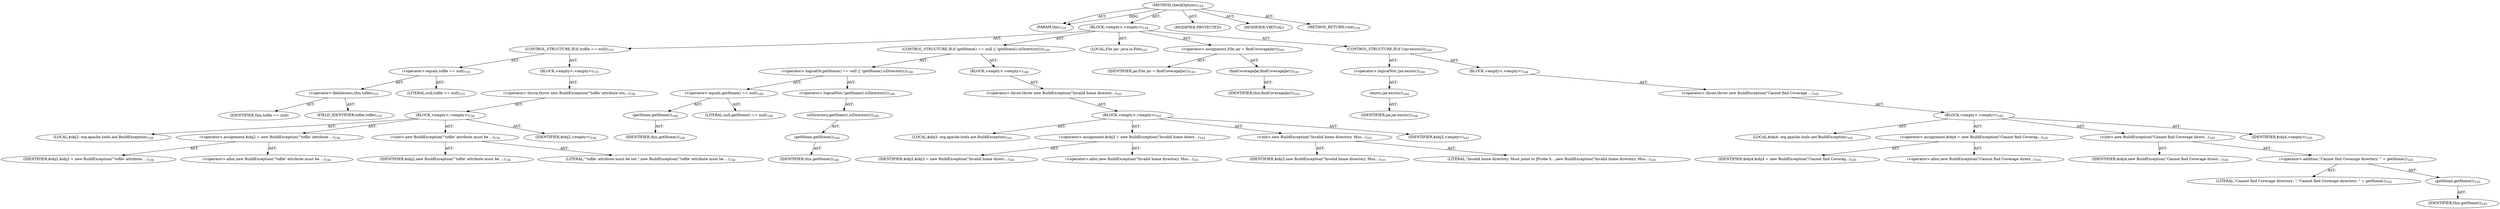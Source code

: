 digraph "checkOptions" {  
"111669149701" [label = <(METHOD,checkOptions)<SUB>154</SUB>> ]
"115964116995" [label = <(PARAM,this)<SUB>154</SUB>> ]
"25769803789" [label = <(BLOCK,&lt;empty&gt;,&lt;empty&gt;)<SUB>154</SUB>> ]
"47244640262" [label = <(CONTROL_STRUCTURE,IF,if (tofile == null))<SUB>155</SUB>> ]
"30064771134" [label = <(&lt;operator&gt;.equals,tofile == null)<SUB>155</SUB>> ]
"30064771135" [label = <(&lt;operator&gt;.fieldAccess,this.tofile)<SUB>155</SUB>> ]
"68719476796" [label = <(IDENTIFIER,this,tofile == null)> ]
"55834574859" [label = <(FIELD_IDENTIFIER,tofile,tofile)<SUB>155</SUB>> ]
"90194313222" [label = <(LITERAL,null,tofile == null)<SUB>155</SUB>> ]
"25769803790" [label = <(BLOCK,&lt;empty&gt;,&lt;empty&gt;)<SUB>155</SUB>> ]
"30064771136" [label = <(&lt;operator&gt;.throw,throw new BuildException(&quot;'tofile' attribute mu...)<SUB>156</SUB>> ]
"25769803791" [label = <(BLOCK,&lt;empty&gt;,&lt;empty&gt;)<SUB>156</SUB>> ]
"94489280519" [label = <(LOCAL,$obj2: org.apache.tools.ant.BuildException)<SUB>156</SUB>> ]
"30064771137" [label = <(&lt;operator&gt;.assignment,$obj2 = new BuildException(&quot;'tofile' attribute ...)<SUB>156</SUB>> ]
"68719476797" [label = <(IDENTIFIER,$obj2,$obj2 = new BuildException(&quot;'tofile' attribute ...)<SUB>156</SUB>> ]
"30064771138" [label = <(&lt;operator&gt;.alloc,new BuildException(&quot;'tofile' attribute must be ...)<SUB>156</SUB>> ]
"30064771139" [label = <(&lt;init&gt;,new BuildException(&quot;'tofile' attribute must be ...)<SUB>156</SUB>> ]
"68719476798" [label = <(IDENTIFIER,$obj2,new BuildException(&quot;'tofile' attribute must be ...)<SUB>156</SUB>> ]
"90194313223" [label = <(LITERAL,&quot;'tofile' attribute must be set.&quot;,new BuildException(&quot;'tofile' attribute must be ...)<SUB>156</SUB>> ]
"68719476799" [label = <(IDENTIFIER,$obj2,&lt;empty&gt;)<SUB>156</SUB>> ]
"47244640263" [label = <(CONTROL_STRUCTURE,IF,if (getHome() == null || !getHome().isDirectory()))<SUB>160</SUB>> ]
"30064771140" [label = <(&lt;operator&gt;.logicalOr,getHome() == null || !getHome().isDirectory())<SUB>160</SUB>> ]
"30064771141" [label = <(&lt;operator&gt;.equals,getHome() == null)<SUB>160</SUB>> ]
"30064771142" [label = <(getHome,getHome())<SUB>160</SUB>> ]
"68719476745" [label = <(IDENTIFIER,this,getHome())<SUB>160</SUB>> ]
"90194313224" [label = <(LITERAL,null,getHome() == null)<SUB>160</SUB>> ]
"30064771143" [label = <(&lt;operator&gt;.logicalNot,!getHome().isDirectory())<SUB>160</SUB>> ]
"30064771144" [label = <(isDirectory,getHome().isDirectory())<SUB>160</SUB>> ]
"30064771145" [label = <(getHome,getHome())<SUB>160</SUB>> ]
"68719476746" [label = <(IDENTIFIER,this,getHome())<SUB>160</SUB>> ]
"25769803792" [label = <(BLOCK,&lt;empty&gt;,&lt;empty&gt;)<SUB>160</SUB>> ]
"30064771146" [label = <(&lt;operator&gt;.throw,throw new BuildException(&quot;Invalid home director...)<SUB>161</SUB>> ]
"25769803793" [label = <(BLOCK,&lt;empty&gt;,&lt;empty&gt;)<SUB>161</SUB>> ]
"94489280520" [label = <(LOCAL,$obj3: org.apache.tools.ant.BuildException)<SUB>161</SUB>> ]
"30064771147" [label = <(&lt;operator&gt;.assignment,$obj3 = new BuildException(&quot;Invalid home direct...)<SUB>161</SUB>> ]
"68719476800" [label = <(IDENTIFIER,$obj3,$obj3 = new BuildException(&quot;Invalid home direct...)<SUB>161</SUB>> ]
"30064771148" [label = <(&lt;operator&gt;.alloc,new BuildException(&quot;Invalid home directory. Mus...)<SUB>161</SUB>> ]
"30064771149" [label = <(&lt;init&gt;,new BuildException(&quot;Invalid home directory. Mus...)<SUB>161</SUB>> ]
"68719476801" [label = <(IDENTIFIER,$obj3,new BuildException(&quot;Invalid home directory. Mus...)<SUB>161</SUB>> ]
"90194313225" [label = <(LITERAL,&quot;Invalid home directory. Must point to JProbe h...,new BuildException(&quot;Invalid home directory. Mus...)<SUB>161</SUB>> ]
"68719476802" [label = <(IDENTIFIER,$obj3,&lt;empty&gt;)<SUB>161</SUB>> ]
"94489280521" [label = <(LOCAL,File jar: java.io.File)<SUB>163</SUB>> ]
"30064771150" [label = <(&lt;operator&gt;.assignment,File jar = findCoverageJar())<SUB>163</SUB>> ]
"68719476803" [label = <(IDENTIFIER,jar,File jar = findCoverageJar())<SUB>163</SUB>> ]
"30064771151" [label = <(findCoverageJar,findCoverageJar())<SUB>163</SUB>> ]
"68719476747" [label = <(IDENTIFIER,this,findCoverageJar())<SUB>163</SUB>> ]
"47244640264" [label = <(CONTROL_STRUCTURE,IF,if (!jar.exists()))<SUB>164</SUB>> ]
"30064771152" [label = <(&lt;operator&gt;.logicalNot,!jar.exists())<SUB>164</SUB>> ]
"30064771153" [label = <(exists,jar.exists())<SUB>164</SUB>> ]
"68719476804" [label = <(IDENTIFIER,jar,jar.exists())<SUB>164</SUB>> ]
"25769803794" [label = <(BLOCK,&lt;empty&gt;,&lt;empty&gt;)<SUB>164</SUB>> ]
"30064771154" [label = <(&lt;operator&gt;.throw,throw new BuildException(&quot;Cannot find Coverage ...)<SUB>165</SUB>> ]
"25769803795" [label = <(BLOCK,&lt;empty&gt;,&lt;empty&gt;)<SUB>165</SUB>> ]
"94489280522" [label = <(LOCAL,$obj4: org.apache.tools.ant.BuildException)<SUB>165</SUB>> ]
"30064771155" [label = <(&lt;operator&gt;.assignment,$obj4 = new BuildException(&quot;Cannot find Coverag...)<SUB>165</SUB>> ]
"68719476805" [label = <(IDENTIFIER,$obj4,$obj4 = new BuildException(&quot;Cannot find Coverag...)<SUB>165</SUB>> ]
"30064771156" [label = <(&lt;operator&gt;.alloc,new BuildException(&quot;Cannot find Coverage direct...)<SUB>165</SUB>> ]
"30064771157" [label = <(&lt;init&gt;,new BuildException(&quot;Cannot find Coverage direct...)<SUB>165</SUB>> ]
"68719476806" [label = <(IDENTIFIER,$obj4,new BuildException(&quot;Cannot find Coverage direct...)<SUB>165</SUB>> ]
"30064771158" [label = <(&lt;operator&gt;.addition,&quot;Cannot find Coverage directory: &quot; + getHome())<SUB>165</SUB>> ]
"90194313226" [label = <(LITERAL,&quot;Cannot find Coverage directory: &quot;,&quot;Cannot find Coverage directory: &quot; + getHome())<SUB>165</SUB>> ]
"30064771159" [label = <(getHome,getHome())<SUB>165</SUB>> ]
"68719476748" [label = <(IDENTIFIER,this,getHome())<SUB>165</SUB>> ]
"68719476807" [label = <(IDENTIFIER,$obj4,&lt;empty&gt;)<SUB>165</SUB>> ]
"133143986189" [label = <(MODIFIER,PROTECTED)> ]
"133143986190" [label = <(MODIFIER,VIRTUAL)> ]
"128849018885" [label = <(METHOD_RETURN,void)<SUB>154</SUB>> ]
  "111669149701" -> "115964116995"  [ label = "AST: "] 
  "111669149701" -> "25769803789"  [ label = "AST: "] 
  "111669149701" -> "133143986189"  [ label = "AST: "] 
  "111669149701" -> "133143986190"  [ label = "AST: "] 
  "111669149701" -> "128849018885"  [ label = "AST: "] 
  "25769803789" -> "47244640262"  [ label = "AST: "] 
  "25769803789" -> "47244640263"  [ label = "AST: "] 
  "25769803789" -> "94489280521"  [ label = "AST: "] 
  "25769803789" -> "30064771150"  [ label = "AST: "] 
  "25769803789" -> "47244640264"  [ label = "AST: "] 
  "47244640262" -> "30064771134"  [ label = "AST: "] 
  "47244640262" -> "25769803790"  [ label = "AST: "] 
  "30064771134" -> "30064771135"  [ label = "AST: "] 
  "30064771134" -> "90194313222"  [ label = "AST: "] 
  "30064771135" -> "68719476796"  [ label = "AST: "] 
  "30064771135" -> "55834574859"  [ label = "AST: "] 
  "25769803790" -> "30064771136"  [ label = "AST: "] 
  "30064771136" -> "25769803791"  [ label = "AST: "] 
  "25769803791" -> "94489280519"  [ label = "AST: "] 
  "25769803791" -> "30064771137"  [ label = "AST: "] 
  "25769803791" -> "30064771139"  [ label = "AST: "] 
  "25769803791" -> "68719476799"  [ label = "AST: "] 
  "30064771137" -> "68719476797"  [ label = "AST: "] 
  "30064771137" -> "30064771138"  [ label = "AST: "] 
  "30064771139" -> "68719476798"  [ label = "AST: "] 
  "30064771139" -> "90194313223"  [ label = "AST: "] 
  "47244640263" -> "30064771140"  [ label = "AST: "] 
  "47244640263" -> "25769803792"  [ label = "AST: "] 
  "30064771140" -> "30064771141"  [ label = "AST: "] 
  "30064771140" -> "30064771143"  [ label = "AST: "] 
  "30064771141" -> "30064771142"  [ label = "AST: "] 
  "30064771141" -> "90194313224"  [ label = "AST: "] 
  "30064771142" -> "68719476745"  [ label = "AST: "] 
  "30064771143" -> "30064771144"  [ label = "AST: "] 
  "30064771144" -> "30064771145"  [ label = "AST: "] 
  "30064771145" -> "68719476746"  [ label = "AST: "] 
  "25769803792" -> "30064771146"  [ label = "AST: "] 
  "30064771146" -> "25769803793"  [ label = "AST: "] 
  "25769803793" -> "94489280520"  [ label = "AST: "] 
  "25769803793" -> "30064771147"  [ label = "AST: "] 
  "25769803793" -> "30064771149"  [ label = "AST: "] 
  "25769803793" -> "68719476802"  [ label = "AST: "] 
  "30064771147" -> "68719476800"  [ label = "AST: "] 
  "30064771147" -> "30064771148"  [ label = "AST: "] 
  "30064771149" -> "68719476801"  [ label = "AST: "] 
  "30064771149" -> "90194313225"  [ label = "AST: "] 
  "30064771150" -> "68719476803"  [ label = "AST: "] 
  "30064771150" -> "30064771151"  [ label = "AST: "] 
  "30064771151" -> "68719476747"  [ label = "AST: "] 
  "47244640264" -> "30064771152"  [ label = "AST: "] 
  "47244640264" -> "25769803794"  [ label = "AST: "] 
  "30064771152" -> "30064771153"  [ label = "AST: "] 
  "30064771153" -> "68719476804"  [ label = "AST: "] 
  "25769803794" -> "30064771154"  [ label = "AST: "] 
  "30064771154" -> "25769803795"  [ label = "AST: "] 
  "25769803795" -> "94489280522"  [ label = "AST: "] 
  "25769803795" -> "30064771155"  [ label = "AST: "] 
  "25769803795" -> "30064771157"  [ label = "AST: "] 
  "25769803795" -> "68719476807"  [ label = "AST: "] 
  "30064771155" -> "68719476805"  [ label = "AST: "] 
  "30064771155" -> "30064771156"  [ label = "AST: "] 
  "30064771157" -> "68719476806"  [ label = "AST: "] 
  "30064771157" -> "30064771158"  [ label = "AST: "] 
  "30064771158" -> "90194313226"  [ label = "AST: "] 
  "30064771158" -> "30064771159"  [ label = "AST: "] 
  "30064771159" -> "68719476748"  [ label = "AST: "] 
  "111669149701" -> "115964116995"  [ label = "DDG: "] 
}
